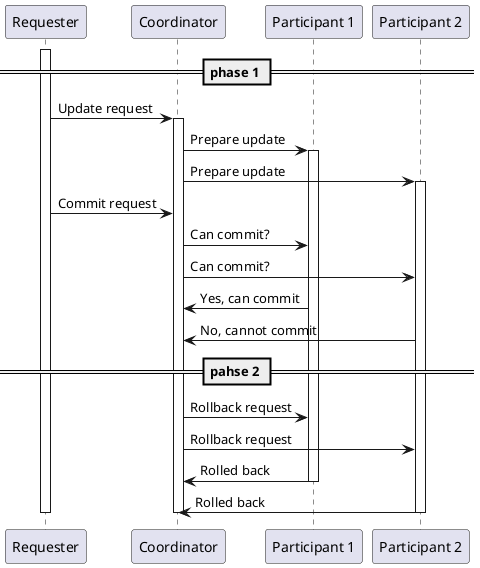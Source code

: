 @startuml Two Phase Commit Protocol
participant "Requester" as requester
participant "Coordinator" as coordinator
participant "Participant 1" as participant1
participant "Participant 2" as participant2

== phase 1 ==

activate requester
requester -> coordinator: Update request
activate coordinator

coordinator -> participant1: Prepare update
activate participant1

coordinator -> participant2: Prepare update
activate participant2

requester -> coordinator: Commit request
coordinator -> participant1: Can commit?
coordinator -> participant2: Can commit?

participant1 -> coordinator: Yes, can commit
participant2 -> coordinator: No, cannot commit

== pahse 2 ==

coordinator -> participant1: Rollback request
coordinator -> participant2: Rollback request

participant1 -> coordinator: Rolled back
deactivate participant1

participant2 -> coordinator: Rolled back
deactivate participant2

deactivate coordinator
deactivate requester

@enduml